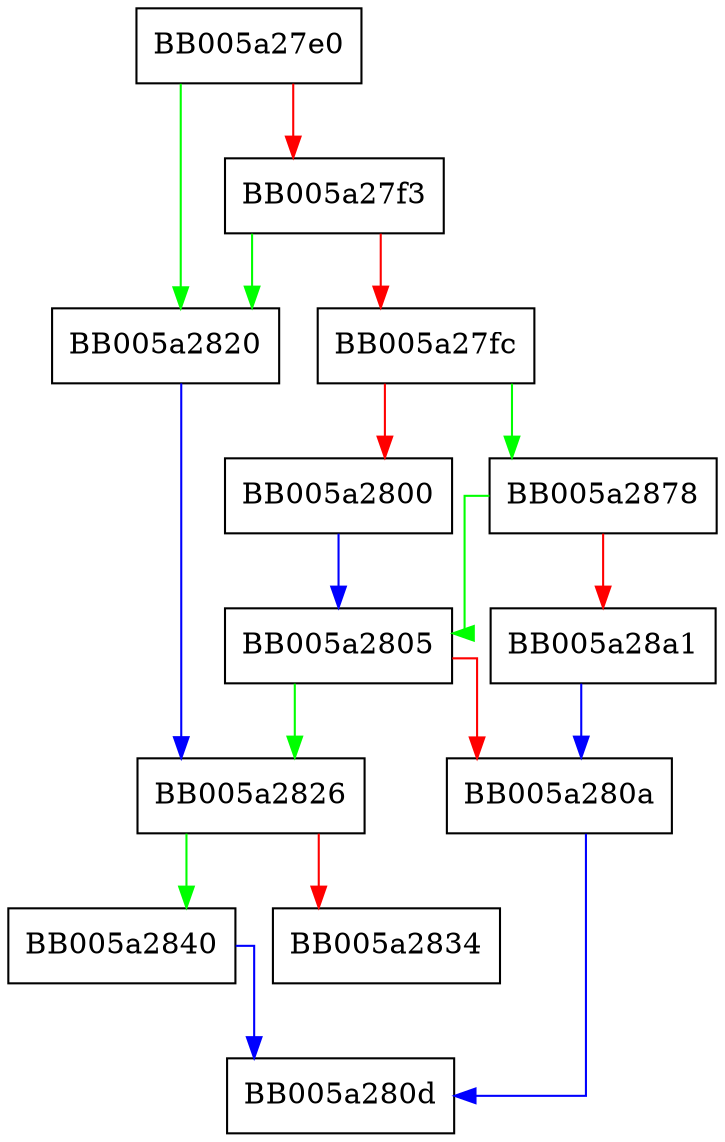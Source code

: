 digraph engine_unlocked_finish {
  node [shape="box"];
  graph [splines=ortho];
  BB005a27e0 -> BB005a2820 [color="green"];
  BB005a27e0 -> BB005a27f3 [color="red"];
  BB005a27f3 -> BB005a2820 [color="green"];
  BB005a27f3 -> BB005a27fc [color="red"];
  BB005a27fc -> BB005a2878 [color="green"];
  BB005a27fc -> BB005a2800 [color="red"];
  BB005a2800 -> BB005a2805 [color="blue"];
  BB005a2805 -> BB005a2826 [color="green"];
  BB005a2805 -> BB005a280a [color="red"];
  BB005a280a -> BB005a280d [color="blue"];
  BB005a2820 -> BB005a2826 [color="blue"];
  BB005a2826 -> BB005a2840 [color="green"];
  BB005a2826 -> BB005a2834 [color="red"];
  BB005a2840 -> BB005a280d [color="blue"];
  BB005a2878 -> BB005a2805 [color="green"];
  BB005a2878 -> BB005a28a1 [color="red"];
  BB005a28a1 -> BB005a280a [color="blue"];
}